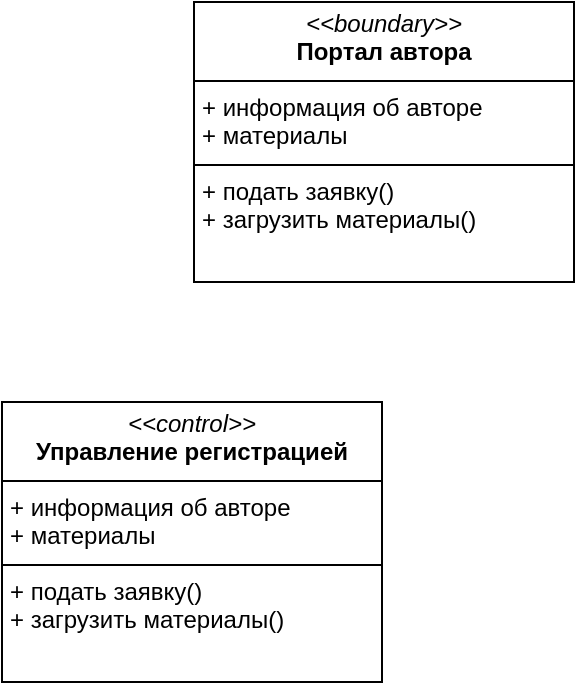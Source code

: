 <mxfile version="28.2.8">
  <diagram name="Страница — 1" id="FLZ5t5kp_u4_Zh79iGyD">
    <mxGraphModel dx="514" dy="671" grid="1" gridSize="10" guides="1" tooltips="1" connect="1" arrows="1" fold="1" page="1" pageScale="1" pageWidth="827" pageHeight="1169" math="0" shadow="0">
      <root>
        <mxCell id="0" />
        <mxCell id="1" parent="0" />
        <mxCell id="aJX3KHehqX2jKbgaMOvM-6" value="&lt;p style=&quot;margin:0px;margin-top:4px;text-align:center;&quot;&gt;&lt;i&gt;&amp;lt;&amp;lt;boundary&amp;gt;&amp;gt;&lt;/i&gt;&lt;br&gt;&lt;b&gt;Портал автора&lt;/b&gt;&lt;/p&gt;&lt;hr size=&quot;1&quot; style=&quot;border-style:solid;&quot;&gt;&lt;p style=&quot;margin:0px;margin-left:4px;&quot;&gt;+ информация об авторе&lt;/p&gt;&lt;p style=&quot;margin:0px;margin-left:4px;&quot;&gt;+ материалы&lt;/p&gt;&lt;hr size=&quot;1&quot; style=&quot;border-style:solid;&quot;&gt;&lt;p style=&quot;margin:0px;margin-left:4px;&quot;&gt;+ подать заявку()&lt;/p&gt;&lt;p style=&quot;margin:0px;margin-left:4px;&quot;&gt;+ загрузить материалы()&lt;/p&gt;" style="verticalAlign=top;align=left;overflow=fill;html=1;whiteSpace=wrap;" vertex="1" parent="1">
          <mxGeometry x="510" y="50" width="190" height="140" as="geometry" />
        </mxCell>
        <mxCell id="aJX3KHehqX2jKbgaMOvM-8" value="&lt;p style=&quot;margin:0px;margin-top:4px;text-align:center;&quot;&gt;&lt;i&gt;&amp;lt;&amp;lt;control&amp;gt;&amp;gt;&lt;/i&gt;&lt;br&gt;&lt;b&gt;Управление регистрацией&lt;/b&gt;&lt;/p&gt;&lt;hr size=&quot;1&quot; style=&quot;border-style:solid;&quot;&gt;&lt;p style=&quot;margin:0px;margin-left:4px;&quot;&gt;+ информация об авторе&lt;/p&gt;&lt;p style=&quot;margin:0px;margin-left:4px;&quot;&gt;+ материалы&lt;/p&gt;&lt;hr size=&quot;1&quot; style=&quot;border-style:solid;&quot;&gt;&lt;p style=&quot;margin:0px;margin-left:4px;&quot;&gt;+ подать заявку()&lt;/p&gt;&lt;p style=&quot;margin:0px;margin-left:4px;&quot;&gt;+ загрузить материалы()&lt;/p&gt;" style="verticalAlign=top;align=left;overflow=fill;html=1;whiteSpace=wrap;" vertex="1" parent="1">
          <mxGeometry x="414" y="250" width="190" height="140" as="geometry" />
        </mxCell>
      </root>
    </mxGraphModel>
  </diagram>
</mxfile>
